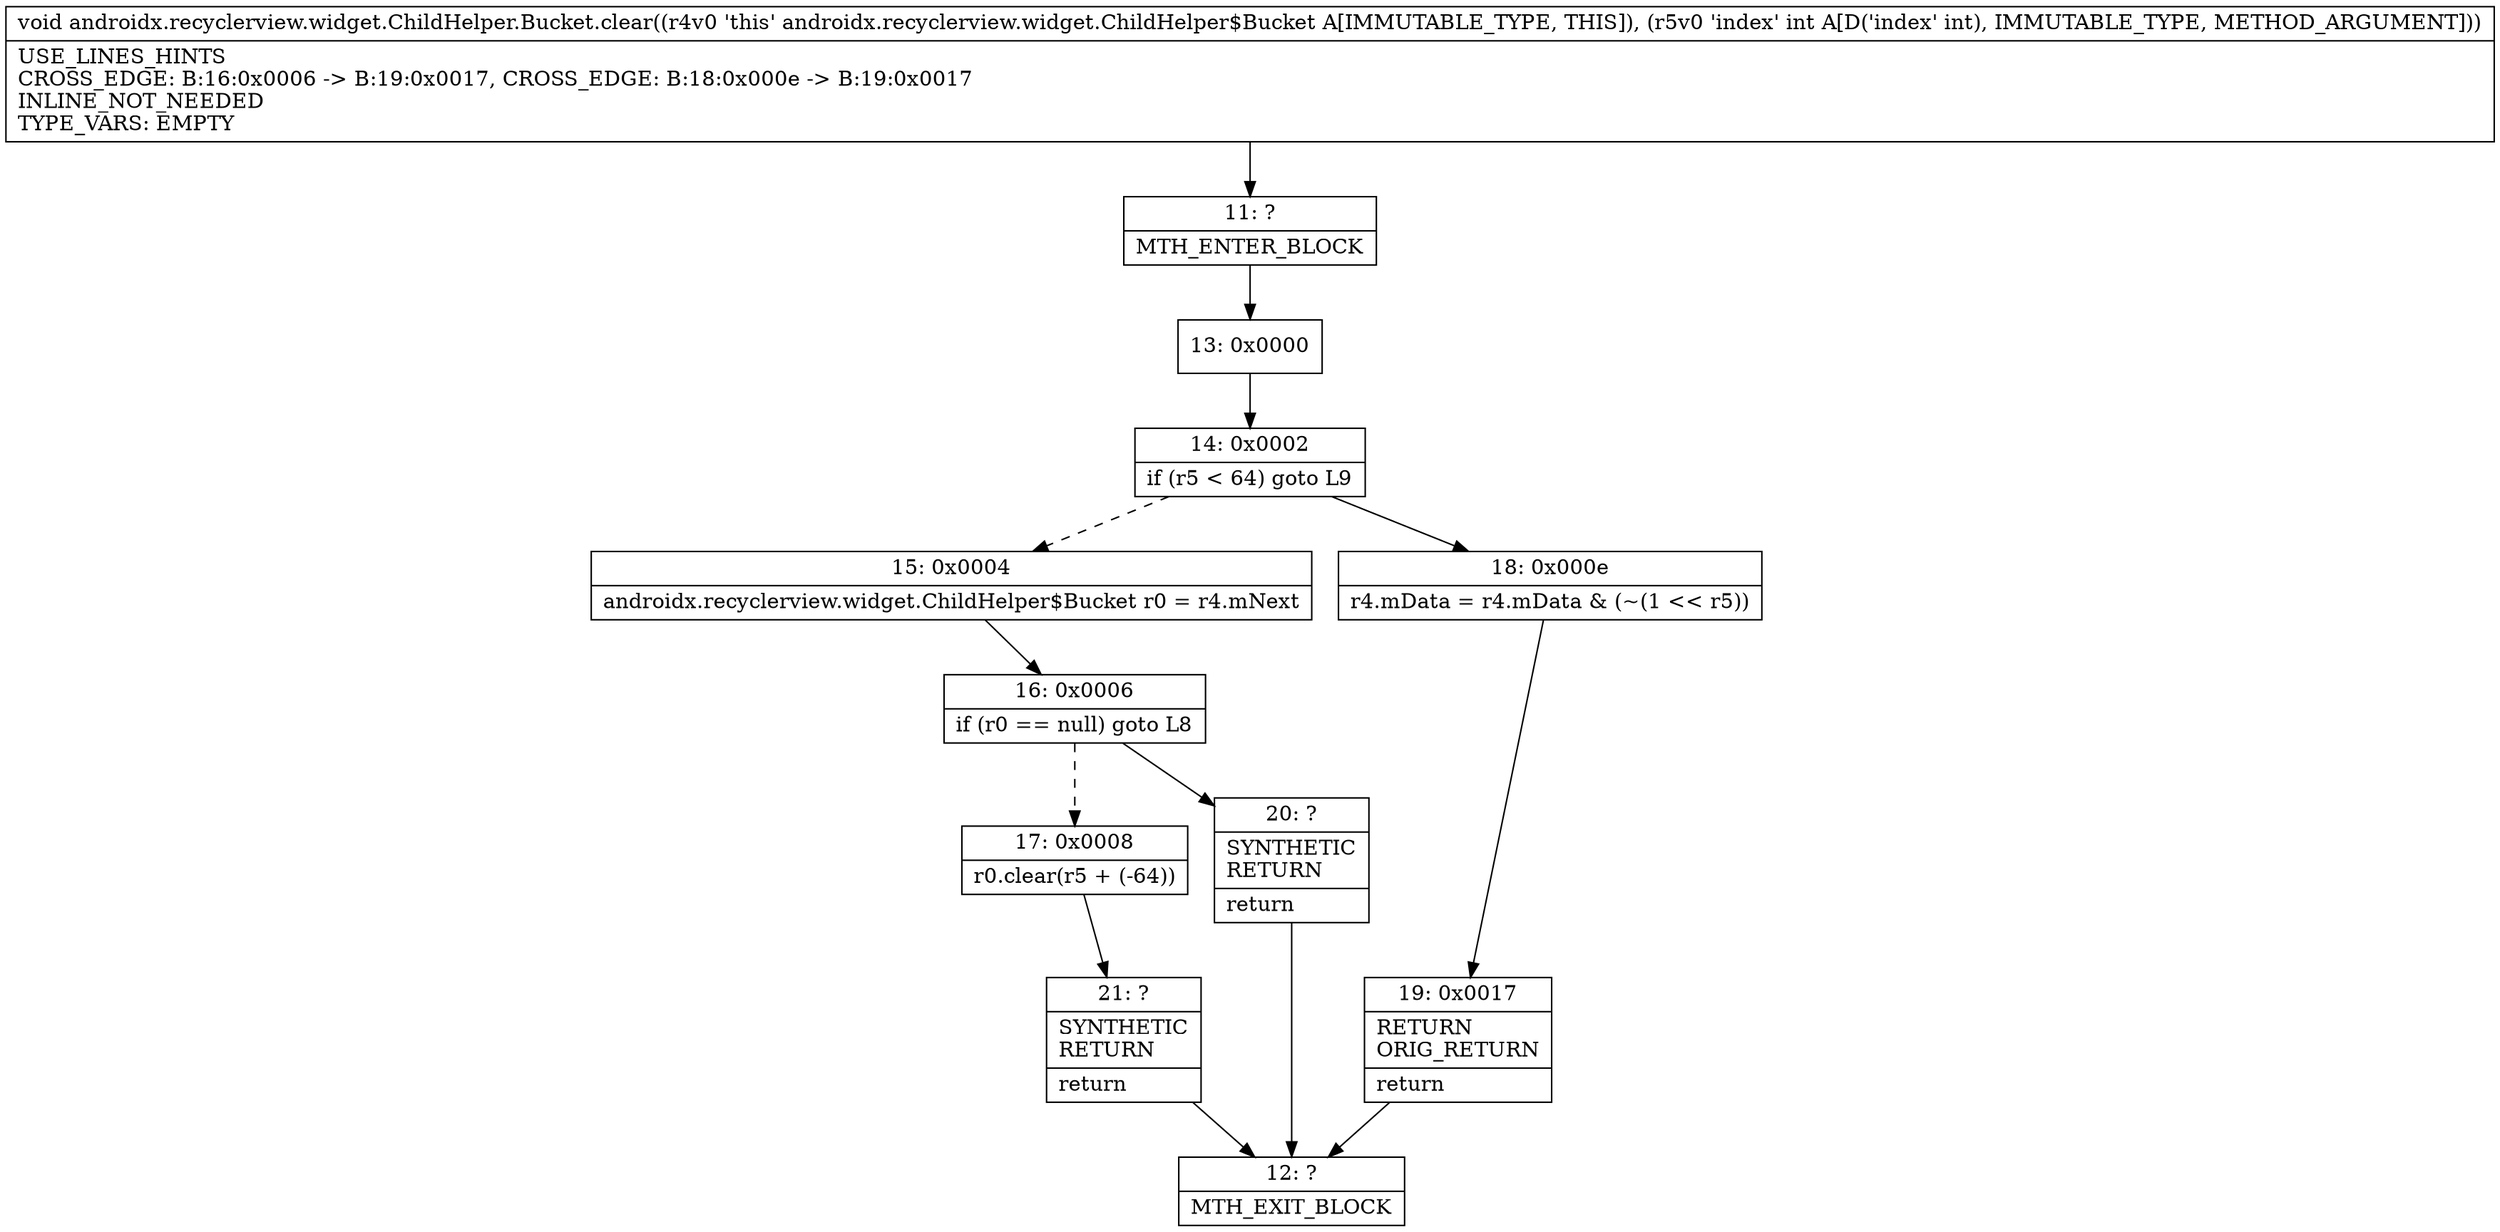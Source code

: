 digraph "CFG forandroidx.recyclerview.widget.ChildHelper.Bucket.clear(I)V" {
Node_11 [shape=record,label="{11\:\ ?|MTH_ENTER_BLOCK\l}"];
Node_13 [shape=record,label="{13\:\ 0x0000}"];
Node_14 [shape=record,label="{14\:\ 0x0002|if (r5 \< 64) goto L9\l}"];
Node_15 [shape=record,label="{15\:\ 0x0004|androidx.recyclerview.widget.ChildHelper$Bucket r0 = r4.mNext\l}"];
Node_16 [shape=record,label="{16\:\ 0x0006|if (r0 == null) goto L8\l}"];
Node_17 [shape=record,label="{17\:\ 0x0008|r0.clear(r5 + (\-64))\l}"];
Node_21 [shape=record,label="{21\:\ ?|SYNTHETIC\lRETURN\l|return\l}"];
Node_12 [shape=record,label="{12\:\ ?|MTH_EXIT_BLOCK\l}"];
Node_20 [shape=record,label="{20\:\ ?|SYNTHETIC\lRETURN\l|return\l}"];
Node_18 [shape=record,label="{18\:\ 0x000e|r4.mData = r4.mData & (~(1 \<\< r5))\l}"];
Node_19 [shape=record,label="{19\:\ 0x0017|RETURN\lORIG_RETURN\l|return\l}"];
MethodNode[shape=record,label="{void androidx.recyclerview.widget.ChildHelper.Bucket.clear((r4v0 'this' androidx.recyclerview.widget.ChildHelper$Bucket A[IMMUTABLE_TYPE, THIS]), (r5v0 'index' int A[D('index' int), IMMUTABLE_TYPE, METHOD_ARGUMENT]))  | USE_LINES_HINTS\lCROSS_EDGE: B:16:0x0006 \-\> B:19:0x0017, CROSS_EDGE: B:18:0x000e \-\> B:19:0x0017\lINLINE_NOT_NEEDED\lTYPE_VARS: EMPTY\l}"];
MethodNode -> Node_11;Node_11 -> Node_13;
Node_13 -> Node_14;
Node_14 -> Node_15[style=dashed];
Node_14 -> Node_18;
Node_15 -> Node_16;
Node_16 -> Node_17[style=dashed];
Node_16 -> Node_20;
Node_17 -> Node_21;
Node_21 -> Node_12;
Node_20 -> Node_12;
Node_18 -> Node_19;
Node_19 -> Node_12;
}

